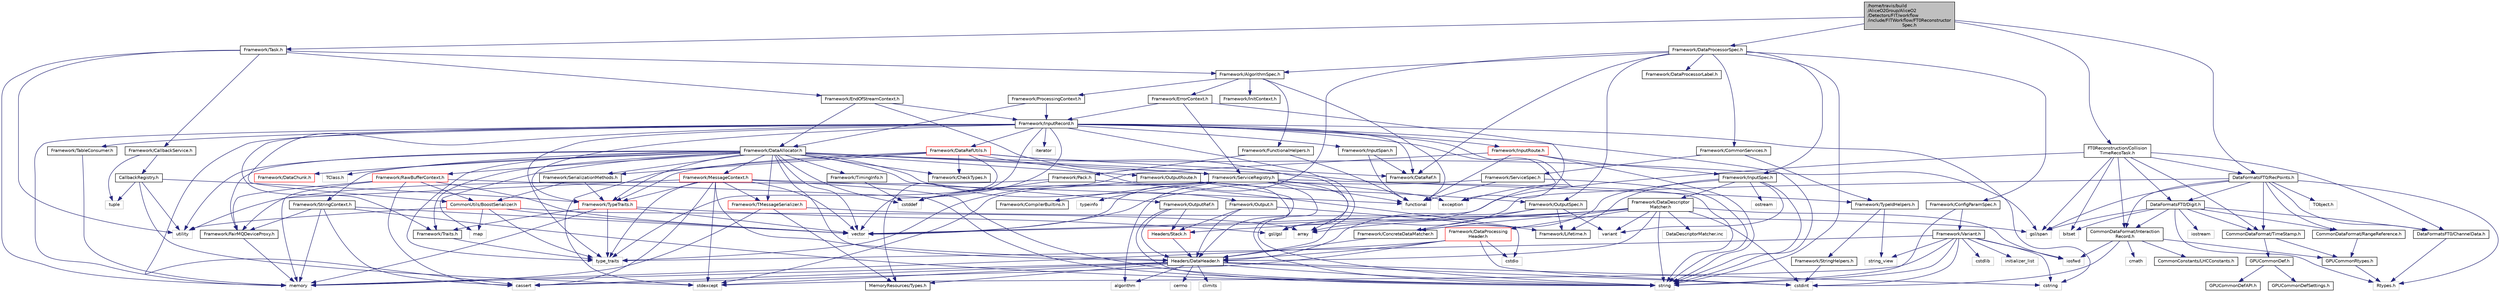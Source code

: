 digraph "/home/travis/build/AliceO2Group/AliceO2/Detectors/FIT/workflow/include/FITWorkflow/FT0ReconstructorSpec.h"
{
 // INTERACTIVE_SVG=YES
  bgcolor="transparent";
  edge [fontname="Helvetica",fontsize="10",labelfontname="Helvetica",labelfontsize="10"];
  node [fontname="Helvetica",fontsize="10",shape=record];
  Node0 [label="/home/travis/build\l/AliceO2Group/AliceO2\l/Detectors/FIT/workflow\l/include/FITWorkflow/FT0Reconstructor\lSpec.h",height=0.2,width=0.4,color="black", fillcolor="grey75", style="filled", fontcolor="black"];
  Node0 -> Node1 [color="midnightblue",fontsize="10",style="solid",fontname="Helvetica"];
  Node1 [label="Framework/DataProcessorSpec.h",height=0.2,width=0.4,color="black",URL="$d0/df4/DataProcessorSpec_8h.html"];
  Node1 -> Node2 [color="midnightblue",fontsize="10",style="solid",fontname="Helvetica"];
  Node2 [label="Framework/AlgorithmSpec.h",height=0.2,width=0.4,color="black",URL="$d0/d14/AlgorithmSpec_8h.html"];
  Node2 -> Node3 [color="midnightblue",fontsize="10",style="solid",fontname="Helvetica"];
  Node3 [label="Framework/ProcessingContext.h",height=0.2,width=0.4,color="black",URL="$de/d6a/ProcessingContext_8h.html"];
  Node3 -> Node4 [color="midnightblue",fontsize="10",style="solid",fontname="Helvetica"];
  Node4 [label="Framework/InputRecord.h",height=0.2,width=0.4,color="black",URL="$d6/d5c/InputRecord_8h.html"];
  Node4 -> Node5 [color="midnightblue",fontsize="10",style="solid",fontname="Helvetica"];
  Node5 [label="Framework/DataRef.h",height=0.2,width=0.4,color="black",URL="$d5/dfb/DataRef_8h.html"];
  Node4 -> Node6 [color="midnightblue",fontsize="10",style="solid",fontname="Helvetica"];
  Node6 [label="Framework/DataRefUtils.h",height=0.2,width=0.4,color="red",URL="$d5/db8/DataRefUtils_8h.html"];
  Node6 -> Node5 [color="midnightblue",fontsize="10",style="solid",fontname="Helvetica"];
  Node6 -> Node20 [color="midnightblue",fontsize="10",style="solid",fontname="Helvetica"];
  Node20 [label="Framework/SerializationMethods.h",height=0.2,width=0.4,color="black",URL="$d1/d53/SerializationMethods_8h.html",tooltip="Type wrappers for enfording a specific serialization method. "];
  Node20 -> Node21 [color="midnightblue",fontsize="10",style="solid",fontname="Helvetica"];
  Node21 [label="Framework/TypeTraits.h",height=0.2,width=0.4,color="red",URL="$d0/d95/TypeTraits_8h.html"];
  Node21 -> Node22 [color="midnightblue",fontsize="10",style="solid",fontname="Helvetica"];
  Node22 [label="type_traits",height=0.2,width=0.4,color="grey75"];
  Node21 -> Node23 [color="midnightblue",fontsize="10",style="solid",fontname="Helvetica"];
  Node23 [label="vector",height=0.2,width=0.4,color="grey75"];
  Node21 -> Node16 [color="midnightblue",fontsize="10",style="solid",fontname="Helvetica"];
  Node16 [label="memory",height=0.2,width=0.4,color="grey75"];
  Node21 -> Node24 [color="midnightblue",fontsize="10",style="solid",fontname="Helvetica"];
  Node24 [label="Framework/Traits.h",height=0.2,width=0.4,color="black",URL="$db/d31/Traits_8h.html"];
  Node24 -> Node22 [color="midnightblue",fontsize="10",style="solid",fontname="Helvetica"];
  Node21 -> Node27 [color="midnightblue",fontsize="10",style="solid",fontname="Helvetica"];
  Node27 [label="gsl/gsl",height=0.2,width=0.4,color="grey75"];
  Node20 -> Node28 [color="midnightblue",fontsize="10",style="solid",fontname="Helvetica"];
  Node28 [label="CommonUtils/BoostSerializer.h",height=0.2,width=0.4,color="red",URL="$d7/d91/BoostSerializer_8h.html",tooltip="Templatised boost serializer/deserializer for containers and base types. "];
  Node28 -> Node29 [color="midnightblue",fontsize="10",style="solid",fontname="Helvetica"];
  Node29 [label="utility",height=0.2,width=0.4,color="grey75"];
  Node28 -> Node22 [color="midnightblue",fontsize="10",style="solid",fontname="Helvetica"];
  Node28 -> Node30 [color="midnightblue",fontsize="10",style="solid",fontname="Helvetica"];
  Node30 [label="array",height=0.2,width=0.4,color="grey75"];
  Node28 -> Node23 [color="midnightblue",fontsize="10",style="solid",fontname="Helvetica"];
  Node28 -> Node32 [color="midnightblue",fontsize="10",style="solid",fontname="Helvetica"];
  Node32 [label="map",height=0.2,width=0.4,color="grey75"];
  Node6 -> Node21 [color="midnightblue",fontsize="10",style="solid",fontname="Helvetica"];
  Node6 -> Node44 [color="midnightblue",fontsize="10",style="solid",fontname="Helvetica"];
  Node44 [label="Headers/DataHeader.h",height=0.2,width=0.4,color="black",URL="$dc/dcd/DataHeader_8h.html"];
  Node44 -> Node45 [color="midnightblue",fontsize="10",style="solid",fontname="Helvetica"];
  Node45 [label="cstdint",height=0.2,width=0.4,color="grey75"];
  Node44 -> Node16 [color="midnightblue",fontsize="10",style="solid",fontname="Helvetica"];
  Node44 -> Node46 [color="midnightblue",fontsize="10",style="solid",fontname="Helvetica"];
  Node46 [label="cassert",height=0.2,width=0.4,color="grey75"];
  Node44 -> Node47 [color="midnightblue",fontsize="10",style="solid",fontname="Helvetica"];
  Node47 [label="cstring",height=0.2,width=0.4,color="grey75"];
  Node44 -> Node48 [color="midnightblue",fontsize="10",style="solid",fontname="Helvetica"];
  Node48 [label="algorithm",height=0.2,width=0.4,color="grey75"];
  Node44 -> Node49 [color="midnightblue",fontsize="10",style="solid",fontname="Helvetica"];
  Node49 [label="stdexcept",height=0.2,width=0.4,color="grey75"];
  Node44 -> Node50 [color="midnightblue",fontsize="10",style="solid",fontname="Helvetica"];
  Node50 [label="string",height=0.2,width=0.4,color="grey75"];
  Node44 -> Node51 [color="midnightblue",fontsize="10",style="solid",fontname="Helvetica"];
  Node51 [label="climits",height=0.2,width=0.4,color="grey75"];
  Node44 -> Node18 [color="midnightblue",fontsize="10",style="solid",fontname="Helvetica"];
  Node18 [label="MemoryResources/Types.h",height=0.2,width=0.4,color="black",URL="$d7/df8/Types_8h.html"];
  Node44 -> Node52 [color="midnightblue",fontsize="10",style="solid",fontname="Helvetica"];
  Node52 [label="cerrno",height=0.2,width=0.4,color="grey75"];
  Node6 -> Node77 [color="midnightblue",fontsize="10",style="solid",fontname="Helvetica"];
  Node77 [label="Framework/CheckTypes.h",height=0.2,width=0.4,color="black",URL="$d1/d00/CheckTypes_8h.html"];
  Node6 -> Node27 [color="midnightblue",fontsize="10",style="solid",fontname="Helvetica"];
  Node6 -> Node49 [color="midnightblue",fontsize="10",style="solid",fontname="Helvetica"];
  Node6 -> Node22 [color="midnightblue",fontsize="10",style="solid",fontname="Helvetica"];
  Node4 -> Node79 [color="midnightblue",fontsize="10",style="solid",fontname="Helvetica"];
  Node79 [label="Framework/InputRoute.h",height=0.2,width=0.4,color="red",URL="$d5/d19/InputRoute_8h.html"];
  Node79 -> Node56 [color="midnightblue",fontsize="10",style="solid",fontname="Helvetica"];
  Node56 [label="Framework/InputSpec.h",height=0.2,width=0.4,color="black",URL="$d5/d3f/InputSpec_8h.html"];
  Node56 -> Node53 [color="midnightblue",fontsize="10",style="solid",fontname="Helvetica"];
  Node53 [label="Framework/Lifetime.h",height=0.2,width=0.4,color="black",URL="$dc/dca/Lifetime_8h.html"];
  Node56 -> Node54 [color="midnightblue",fontsize="10",style="solid",fontname="Helvetica"];
  Node54 [label="Framework/ConcreteDataMatcher.h",height=0.2,width=0.4,color="black",URL="$d0/d1b/ConcreteDataMatcher_8h.html"];
  Node54 -> Node44 [color="midnightblue",fontsize="10",style="solid",fontname="Helvetica"];
  Node56 -> Node57 [color="midnightblue",fontsize="10",style="solid",fontname="Helvetica"];
  Node57 [label="Framework/DataDescriptor\lMatcher.h",height=0.2,width=0.4,color="black",URL="$d3/da3/DataDescriptorMatcher_8h.html"];
  Node57 -> Node54 [color="midnightblue",fontsize="10",style="solid",fontname="Helvetica"];
  Node57 -> Node58 [color="midnightblue",fontsize="10",style="solid",fontname="Helvetica"];
  Node58 [label="Framework/DataProcessing\lHeader.h",height=0.2,width=0.4,color="red",URL="$d6/dc9/DataProcessingHeader_8h.html"];
  Node58 -> Node44 [color="midnightblue",fontsize="10",style="solid",fontname="Helvetica"];
  Node58 -> Node45 [color="midnightblue",fontsize="10",style="solid",fontname="Helvetica"];
  Node58 -> Node59 [color="midnightblue",fontsize="10",style="solid",fontname="Helvetica"];
  Node59 [label="cstdio",height=0.2,width=0.4,color="grey75"];
  Node58 -> Node16 [color="midnightblue",fontsize="10",style="solid",fontname="Helvetica"];
  Node58 -> Node46 [color="midnightblue",fontsize="10",style="solid",fontname="Helvetica"];
  Node57 -> Node44 [color="midnightblue",fontsize="10",style="solid",fontname="Helvetica"];
  Node57 -> Node61 [color="midnightblue",fontsize="10",style="solid",fontname="Helvetica"];
  Node61 [label="Headers/Stack.h",height=0.2,width=0.4,color="red",URL="$d4/d00/Headers_2include_2Headers_2Stack_8h.html"];
  Node61 -> Node44 [color="midnightblue",fontsize="10",style="solid",fontname="Helvetica"];
  Node57 -> Node30 [color="midnightblue",fontsize="10",style="solid",fontname="Helvetica"];
  Node57 -> Node45 [color="midnightblue",fontsize="10",style="solid",fontname="Helvetica"];
  Node57 -> Node72 [color="midnightblue",fontsize="10",style="solid",fontname="Helvetica"];
  Node72 [label="iosfwd",height=0.2,width=0.4,color="grey75"];
  Node57 -> Node50 [color="midnightblue",fontsize="10",style="solid",fontname="Helvetica"];
  Node57 -> Node55 [color="midnightblue",fontsize="10",style="solid",fontname="Helvetica"];
  Node55 [label="variant",height=0.2,width=0.4,color="grey75"];
  Node57 -> Node23 [color="midnightblue",fontsize="10",style="solid",fontname="Helvetica"];
  Node57 -> Node73 [color="midnightblue",fontsize="10",style="solid",fontname="Helvetica"];
  Node73 [label="DataDescriptorMatcher.inc",height=0.2,width=0.4,color="grey75"];
  Node56 -> Node50 [color="midnightblue",fontsize="10",style="solid",fontname="Helvetica"];
  Node56 -> Node74 [color="midnightblue",fontsize="10",style="solid",fontname="Helvetica"];
  Node74 [label="ostream",height=0.2,width=0.4,color="grey75"];
  Node56 -> Node55 [color="midnightblue",fontsize="10",style="solid",fontname="Helvetica"];
  Node79 -> Node83 [color="midnightblue",fontsize="10",style="solid",fontname="Helvetica"];
  Node83 [label="cstddef",height=0.2,width=0.4,color="grey75"];
  Node79 -> Node50 [color="midnightblue",fontsize="10",style="solid",fontname="Helvetica"];
  Node79 -> Node82 [color="midnightblue",fontsize="10",style="solid",fontname="Helvetica"];
  Node82 [label="functional",height=0.2,width=0.4,color="grey75"];
  Node4 -> Node21 [color="midnightblue",fontsize="10",style="solid",fontname="Helvetica"];
  Node4 -> Node84 [color="midnightblue",fontsize="10",style="solid",fontname="Helvetica"];
  Node84 [label="Framework/InputSpan.h",height=0.2,width=0.4,color="black",URL="$da/d0f/InputSpan_8h.html"];
  Node84 -> Node5 [color="midnightblue",fontsize="10",style="solid",fontname="Helvetica"];
  Node84 -> Node82 [color="midnightblue",fontsize="10",style="solid",fontname="Helvetica"];
  Node4 -> Node85 [color="midnightblue",fontsize="10",style="solid",fontname="Helvetica"];
  Node85 [label="Framework/TableConsumer.h",height=0.2,width=0.4,color="black",URL="$dc/d03/TableConsumer_8h.html"];
  Node85 -> Node16 [color="midnightblue",fontsize="10",style="solid",fontname="Helvetica"];
  Node4 -> Node24 [color="midnightblue",fontsize="10",style="solid",fontname="Helvetica"];
  Node4 -> Node18 [color="midnightblue",fontsize="10",style="solid",fontname="Helvetica"];
  Node4 -> Node44 [color="midnightblue",fontsize="10",style="solid",fontname="Helvetica"];
  Node4 -> Node28 [color="midnightblue",fontsize="10",style="solid",fontname="Helvetica"];
  Node4 -> Node27 [color="midnightblue",fontsize="10",style="solid",fontname="Helvetica"];
  Node4 -> Node86 [color="midnightblue",fontsize="10",style="solid",fontname="Helvetica"];
  Node86 [label="iterator",height=0.2,width=0.4,color="grey75"];
  Node4 -> Node50 [color="midnightblue",fontsize="10",style="solid",fontname="Helvetica"];
  Node4 -> Node23 [color="midnightblue",fontsize="10",style="solid",fontname="Helvetica"];
  Node4 -> Node47 [color="midnightblue",fontsize="10",style="solid",fontname="Helvetica"];
  Node4 -> Node46 [color="midnightblue",fontsize="10",style="solid",fontname="Helvetica"];
  Node4 -> Node87 [color="midnightblue",fontsize="10",style="solid",fontname="Helvetica"];
  Node87 [label="exception",height=0.2,width=0.4,color="grey75"];
  Node4 -> Node16 [color="midnightblue",fontsize="10",style="solid",fontname="Helvetica"];
  Node4 -> Node22 [color="midnightblue",fontsize="10",style="solid",fontname="Helvetica"];
  Node3 -> Node88 [color="midnightblue",fontsize="10",style="solid",fontname="Helvetica"];
  Node88 [label="Framework/DataAllocator.h",height=0.2,width=0.4,color="black",URL="$d1/d28/DataAllocator_8h.html"];
  Node88 -> Node89 [color="midnightblue",fontsize="10",style="solid",fontname="Helvetica"];
  Node89 [label="Framework/MessageContext.h",height=0.2,width=0.4,color="red",URL="$dc/dc4/MessageContext_8h.html"];
  Node89 -> Node92 [color="midnightblue",fontsize="10",style="solid",fontname="Helvetica"];
  Node92 [label="Framework/FairMQDeviceProxy.h",height=0.2,width=0.4,color="black",URL="$d8/d71/FairMQDeviceProxy_8h.html"];
  Node92 -> Node16 [color="midnightblue",fontsize="10",style="solid",fontname="Helvetica"];
  Node89 -> Node8 [color="midnightblue",fontsize="10",style="solid",fontname="Helvetica"];
  Node8 [label="Framework/TMessageSerializer.h",height=0.2,width=0.4,color="red",URL="$d8/d3c/TMessageSerializer_8h.html"];
  Node8 -> Node15 [color="midnightblue",fontsize="10",style="solid",fontname="Helvetica"];
  Node15 [label="gsl/span",height=0.2,width=0.4,color="grey75"];
  Node8 -> Node16 [color="midnightblue",fontsize="10",style="solid",fontname="Helvetica"];
  Node8 -> Node18 [color="midnightblue",fontsize="10",style="solid",fontname="Helvetica"];
  Node89 -> Node21 [color="midnightblue",fontsize="10",style="solid",fontname="Helvetica"];
  Node89 -> Node44 [color="midnightblue",fontsize="10",style="solid",fontname="Helvetica"];
  Node89 -> Node46 [color="midnightblue",fontsize="10",style="solid",fontname="Helvetica"];
  Node89 -> Node82 [color="midnightblue",fontsize="10",style="solid",fontname="Helvetica"];
  Node89 -> Node49 [color="midnightblue",fontsize="10",style="solid",fontname="Helvetica"];
  Node89 -> Node50 [color="midnightblue",fontsize="10",style="solid",fontname="Helvetica"];
  Node89 -> Node22 [color="midnightblue",fontsize="10",style="solid",fontname="Helvetica"];
  Node89 -> Node23 [color="midnightblue",fontsize="10",style="solid",fontname="Helvetica"];
  Node88 -> Node94 [color="midnightblue",fontsize="10",style="solid",fontname="Helvetica"];
  Node94 [label="Framework/StringContext.h",height=0.2,width=0.4,color="black",URL="$dd/df6/StringContext_8h.html"];
  Node94 -> Node92 [color="midnightblue",fontsize="10",style="solid",fontname="Helvetica"];
  Node94 -> Node23 [color="midnightblue",fontsize="10",style="solid",fontname="Helvetica"];
  Node94 -> Node46 [color="midnightblue",fontsize="10",style="solid",fontname="Helvetica"];
  Node94 -> Node50 [color="midnightblue",fontsize="10",style="solid",fontname="Helvetica"];
  Node94 -> Node16 [color="midnightblue",fontsize="10",style="solid",fontname="Helvetica"];
  Node88 -> Node95 [color="midnightblue",fontsize="10",style="solid",fontname="Helvetica"];
  Node95 [label="Framework/RawBufferContext.h",height=0.2,width=0.4,color="red",URL="$d8/d25/RawBufferContext_8h.html",tooltip=" "];
  Node95 -> Node92 [color="midnightblue",fontsize="10",style="solid",fontname="Helvetica"];
  Node95 -> Node28 [color="midnightblue",fontsize="10",style="solid",fontname="Helvetica"];
  Node95 -> Node23 [color="midnightblue",fontsize="10",style="solid",fontname="Helvetica"];
  Node95 -> Node46 [color="midnightblue",fontsize="10",style="solid",fontname="Helvetica"];
  Node95 -> Node50 [color="midnightblue",fontsize="10",style="solid",fontname="Helvetica"];
  Node95 -> Node16 [color="midnightblue",fontsize="10",style="solid",fontname="Helvetica"];
  Node88 -> Node75 [color="midnightblue",fontsize="10",style="solid",fontname="Helvetica"];
  Node75 [label="Framework/Output.h",height=0.2,width=0.4,color="black",URL="$d3/ddf/Output_8h.html"];
  Node75 -> Node44 [color="midnightblue",fontsize="10",style="solid",fontname="Helvetica"];
  Node75 -> Node53 [color="midnightblue",fontsize="10",style="solid",fontname="Helvetica"];
  Node75 -> Node61 [color="midnightblue",fontsize="10",style="solid",fontname="Helvetica"];
  Node88 -> Node97 [color="midnightblue",fontsize="10",style="solid",fontname="Helvetica"];
  Node97 [label="Framework/OutputRef.h",height=0.2,width=0.4,color="black",URL="$d6/d5a/OutputRef_8h.html"];
  Node97 -> Node44 [color="midnightblue",fontsize="10",style="solid",fontname="Helvetica"];
  Node97 -> Node61 [color="midnightblue",fontsize="10",style="solid",fontname="Helvetica"];
  Node97 -> Node50 [color="midnightblue",fontsize="10",style="solid",fontname="Helvetica"];
  Node88 -> Node98 [color="midnightblue",fontsize="10",style="solid",fontname="Helvetica"];
  Node98 [label="Framework/OutputRoute.h",height=0.2,width=0.4,color="black",URL="$d6/df4/OutputRoute_8h.html"];
  Node98 -> Node43 [color="midnightblue",fontsize="10",style="solid",fontname="Helvetica"];
  Node43 [label="Framework/OutputSpec.h",height=0.2,width=0.4,color="black",URL="$db/d2d/OutputSpec_8h.html"];
  Node43 -> Node44 [color="midnightblue",fontsize="10",style="solid",fontname="Helvetica"];
  Node43 -> Node53 [color="midnightblue",fontsize="10",style="solid",fontname="Helvetica"];
  Node43 -> Node54 [color="midnightblue",fontsize="10",style="solid",fontname="Helvetica"];
  Node43 -> Node55 [color="midnightblue",fontsize="10",style="solid",fontname="Helvetica"];
  Node98 -> Node83 [color="midnightblue",fontsize="10",style="solid",fontname="Helvetica"];
  Node98 -> Node50 [color="midnightblue",fontsize="10",style="solid",fontname="Helvetica"];
  Node88 -> Node99 [color="midnightblue",fontsize="10",style="solid",fontname="Helvetica"];
  Node99 [label="Framework/DataChunk.h",height=0.2,width=0.4,color="red",URL="$d7/d31/DataChunk_8h.html"];
  Node88 -> Node92 [color="midnightblue",fontsize="10",style="solid",fontname="Helvetica"];
  Node88 -> Node100 [color="midnightblue",fontsize="10",style="solid",fontname="Helvetica"];
  Node100 [label="Framework/TimingInfo.h",height=0.2,width=0.4,color="black",URL="$da/d2b/TimingInfo_8h.html"];
  Node100 -> Node83 [color="midnightblue",fontsize="10",style="solid",fontname="Helvetica"];
  Node88 -> Node8 [color="midnightblue",fontsize="10",style="solid",fontname="Helvetica"];
  Node88 -> Node21 [color="midnightblue",fontsize="10",style="solid",fontname="Helvetica"];
  Node88 -> Node24 [color="midnightblue",fontsize="10",style="solid",fontname="Helvetica"];
  Node88 -> Node20 [color="midnightblue",fontsize="10",style="solid",fontname="Helvetica"];
  Node88 -> Node77 [color="midnightblue",fontsize="10",style="solid",fontname="Helvetica"];
  Node88 -> Node101 [color="midnightblue",fontsize="10",style="solid",fontname="Helvetica"];
  Node101 [label="Framework/ServiceRegistry.h",height=0.2,width=0.4,color="black",URL="$d8/d17/ServiceRegistry_8h.html"];
  Node101 -> Node102 [color="midnightblue",fontsize="10",style="solid",fontname="Helvetica"];
  Node102 [label="Framework/CompilerBuiltins.h",height=0.2,width=0.4,color="black",URL="$d9/de8/CompilerBuiltins_8h.html"];
  Node101 -> Node103 [color="midnightblue",fontsize="10",style="solid",fontname="Helvetica"];
  Node103 [label="Framework/TypeIdHelpers.h",height=0.2,width=0.4,color="black",URL="$d2/d9a/TypeIdHelpers_8h.html"];
  Node103 -> Node104 [color="midnightblue",fontsize="10",style="solid",fontname="Helvetica"];
  Node104 [label="string_view",height=0.2,width=0.4,color="grey75"];
  Node103 -> Node105 [color="midnightblue",fontsize="10",style="solid",fontname="Helvetica"];
  Node105 [label="Framework/StringHelpers.h",height=0.2,width=0.4,color="black",URL="$db/dff/StringHelpers_8h.html"];
  Node105 -> Node45 [color="midnightblue",fontsize="10",style="solid",fontname="Helvetica"];
  Node101 -> Node48 [color="midnightblue",fontsize="10",style="solid",fontname="Helvetica"];
  Node101 -> Node30 [color="midnightblue",fontsize="10",style="solid",fontname="Helvetica"];
  Node101 -> Node87 [color="midnightblue",fontsize="10",style="solid",fontname="Helvetica"];
  Node101 -> Node82 [color="midnightblue",fontsize="10",style="solid",fontname="Helvetica"];
  Node101 -> Node50 [color="midnightblue",fontsize="10",style="solid",fontname="Helvetica"];
  Node101 -> Node22 [color="midnightblue",fontsize="10",style="solid",fontname="Helvetica"];
  Node101 -> Node106 [color="midnightblue",fontsize="10",style="solid",fontname="Helvetica"];
  Node106 [label="typeinfo",height=0.2,width=0.4,color="grey75"];
  Node101 -> Node49 [color="midnightblue",fontsize="10",style="solid",fontname="Helvetica"];
  Node88 -> Node44 [color="midnightblue",fontsize="10",style="solid",fontname="Helvetica"];
  Node88 -> Node19 [color="midnightblue",fontsize="10",style="solid",fontname="Helvetica"];
  Node19 [label="TClass.h",height=0.2,width=0.4,color="grey75"];
  Node88 -> Node15 [color="midnightblue",fontsize="10",style="solid",fontname="Helvetica"];
  Node88 -> Node23 [color="midnightblue",fontsize="10",style="solid",fontname="Helvetica"];
  Node88 -> Node32 [color="midnightblue",fontsize="10",style="solid",fontname="Helvetica"];
  Node88 -> Node50 [color="midnightblue",fontsize="10",style="solid",fontname="Helvetica"];
  Node88 -> Node29 [color="midnightblue",fontsize="10",style="solid",fontname="Helvetica"];
  Node88 -> Node22 [color="midnightblue",fontsize="10",style="solid",fontname="Helvetica"];
  Node88 -> Node83 [color="midnightblue",fontsize="10",style="solid",fontname="Helvetica"];
  Node2 -> Node107 [color="midnightblue",fontsize="10",style="solid",fontname="Helvetica"];
  Node107 [label="Framework/ErrorContext.h",height=0.2,width=0.4,color="black",URL="$d7/dad/ErrorContext_8h.html"];
  Node107 -> Node4 [color="midnightblue",fontsize="10",style="solid",fontname="Helvetica"];
  Node107 -> Node101 [color="midnightblue",fontsize="10",style="solid",fontname="Helvetica"];
  Node107 -> Node87 [color="midnightblue",fontsize="10",style="solid",fontname="Helvetica"];
  Node2 -> Node108 [color="midnightblue",fontsize="10",style="solid",fontname="Helvetica"];
  Node108 [label="Framework/InitContext.h",height=0.2,width=0.4,color="black",URL="$d4/d2b/InitContext_8h.html"];
  Node2 -> Node109 [color="midnightblue",fontsize="10",style="solid",fontname="Helvetica"];
  Node109 [label="Framework/FunctionalHelpers.h",height=0.2,width=0.4,color="black",URL="$de/d9b/FunctionalHelpers_8h.html"];
  Node109 -> Node110 [color="midnightblue",fontsize="10",style="solid",fontname="Helvetica"];
  Node110 [label="Framework/Pack.h",height=0.2,width=0.4,color="black",URL="$dd/dce/Pack_8h.html"];
  Node110 -> Node83 [color="midnightblue",fontsize="10",style="solid",fontname="Helvetica"];
  Node110 -> Node29 [color="midnightblue",fontsize="10",style="solid",fontname="Helvetica"];
  Node110 -> Node59 [color="midnightblue",fontsize="10",style="solid",fontname="Helvetica"];
  Node109 -> Node82 [color="midnightblue",fontsize="10",style="solid",fontname="Helvetica"];
  Node2 -> Node82 [color="midnightblue",fontsize="10",style="solid",fontname="Helvetica"];
  Node1 -> Node111 [color="midnightblue",fontsize="10",style="solid",fontname="Helvetica"];
  Node111 [label="Framework/ConfigParamSpec.h",height=0.2,width=0.4,color="black",URL="$d0/d1c/ConfigParamSpec_8h.html"];
  Node111 -> Node112 [color="midnightblue",fontsize="10",style="solid",fontname="Helvetica"];
  Node112 [label="Framework/Variant.h",height=0.2,width=0.4,color="black",URL="$de/d56/Variant_8h.html"];
  Node112 -> Node22 [color="midnightblue",fontsize="10",style="solid",fontname="Helvetica"];
  Node112 -> Node47 [color="midnightblue",fontsize="10",style="solid",fontname="Helvetica"];
  Node112 -> Node45 [color="midnightblue",fontsize="10",style="solid",fontname="Helvetica"];
  Node112 -> Node113 [color="midnightblue",fontsize="10",style="solid",fontname="Helvetica"];
  Node113 [label="cstdlib",height=0.2,width=0.4,color="grey75"];
  Node112 -> Node49 [color="midnightblue",fontsize="10",style="solid",fontname="Helvetica"];
  Node112 -> Node72 [color="midnightblue",fontsize="10",style="solid",fontname="Helvetica"];
  Node112 -> Node114 [color="midnightblue",fontsize="10",style="solid",fontname="Helvetica"];
  Node114 [label="initializer_list",height=0.2,width=0.4,color="grey75"];
  Node112 -> Node104 [color="midnightblue",fontsize="10",style="solid",fontname="Helvetica"];
  Node112 -> Node50 [color="midnightblue",fontsize="10",style="solid",fontname="Helvetica"];
  Node111 -> Node50 [color="midnightblue",fontsize="10",style="solid",fontname="Helvetica"];
  Node1 -> Node115 [color="midnightblue",fontsize="10",style="solid",fontname="Helvetica"];
  Node115 [label="Framework/DataProcessorLabel.h",height=0.2,width=0.4,color="black",URL="$d1/df2/DataProcessorLabel_8h.html"];
  Node1 -> Node5 [color="midnightblue",fontsize="10",style="solid",fontname="Helvetica"];
  Node1 -> Node56 [color="midnightblue",fontsize="10",style="solid",fontname="Helvetica"];
  Node1 -> Node43 [color="midnightblue",fontsize="10",style="solid",fontname="Helvetica"];
  Node1 -> Node116 [color="midnightblue",fontsize="10",style="solid",fontname="Helvetica"];
  Node116 [label="Framework/CommonServices.h",height=0.2,width=0.4,color="black",URL="$d8/d02/CommonServices_8h.html"];
  Node116 -> Node117 [color="midnightblue",fontsize="10",style="solid",fontname="Helvetica"];
  Node117 [label="Framework/ServiceSpec.h",height=0.2,width=0.4,color="black",URL="$d4/d61/ServiceSpec_8h.html"];
  Node117 -> Node82 [color="midnightblue",fontsize="10",style="solid",fontname="Helvetica"];
  Node117 -> Node50 [color="midnightblue",fontsize="10",style="solid",fontname="Helvetica"];
  Node117 -> Node23 [color="midnightblue",fontsize="10",style="solid",fontname="Helvetica"];
  Node116 -> Node103 [color="midnightblue",fontsize="10",style="solid",fontname="Helvetica"];
  Node1 -> Node50 [color="midnightblue",fontsize="10",style="solid",fontname="Helvetica"];
  Node1 -> Node23 [color="midnightblue",fontsize="10",style="solid",fontname="Helvetica"];
  Node0 -> Node118 [color="midnightblue",fontsize="10",style="solid",fontname="Helvetica"];
  Node118 [label="Framework/Task.h",height=0.2,width=0.4,color="black",URL="$df/d4f/Task_8h.html"];
  Node118 -> Node2 [color="midnightblue",fontsize="10",style="solid",fontname="Helvetica"];
  Node118 -> Node119 [color="midnightblue",fontsize="10",style="solid",fontname="Helvetica"];
  Node119 [label="Framework/CallbackService.h",height=0.2,width=0.4,color="black",URL="$d9/d7f/CallbackService_8h.html"];
  Node119 -> Node120 [color="midnightblue",fontsize="10",style="solid",fontname="Helvetica"];
  Node120 [label="CallbackRegistry.h",height=0.2,width=0.4,color="black",URL="$d7/d3e/CallbackRegistry_8h.html",tooltip="A generic registry for callbacks. "];
  Node120 -> Node21 [color="midnightblue",fontsize="10",style="solid",fontname="Helvetica"];
  Node120 -> Node121 [color="midnightblue",fontsize="10",style="solid",fontname="Helvetica"];
  Node121 [label="tuple",height=0.2,width=0.4,color="grey75"];
  Node120 -> Node49 [color="midnightblue",fontsize="10",style="solid",fontname="Helvetica"];
  Node120 -> Node29 [color="midnightblue",fontsize="10",style="solid",fontname="Helvetica"];
  Node119 -> Node121 [color="midnightblue",fontsize="10",style="solid",fontname="Helvetica"];
  Node118 -> Node122 [color="midnightblue",fontsize="10",style="solid",fontname="Helvetica"];
  Node122 [label="Framework/EndOfStreamContext.h",height=0.2,width=0.4,color="black",URL="$d0/d77/EndOfStreamContext_8h.html"];
  Node122 -> Node4 [color="midnightblue",fontsize="10",style="solid",fontname="Helvetica"];
  Node122 -> Node101 [color="midnightblue",fontsize="10",style="solid",fontname="Helvetica"];
  Node122 -> Node88 [color="midnightblue",fontsize="10",style="solid",fontname="Helvetica"];
  Node118 -> Node29 [color="midnightblue",fontsize="10",style="solid",fontname="Helvetica"];
  Node118 -> Node16 [color="midnightblue",fontsize="10",style="solid",fontname="Helvetica"];
  Node0 -> Node123 [color="midnightblue",fontsize="10",style="solid",fontname="Helvetica"];
  Node123 [label="FT0Reconstruction/Collision\lTimeRecoTask.h",height=0.2,width=0.4,color="black",URL="$d1/d6c/CollisionTimeRecoTask_8h.html",tooltip="Definition of the FDD reconstruction. "];
  Node123 -> Node23 [color="midnightblue",fontsize="10",style="solid",fontname="Helvetica"];
  Node123 -> Node124 [color="midnightblue",fontsize="10",style="solid",fontname="Helvetica"];
  Node124 [label="DataFormatsFT0/Digit.h",height=0.2,width=0.4,color="black",URL="$d0/d0a/DataFormats_2Detectors_2FIT_2FT0_2include_2DataFormatsFT0_2Digit_8h.html"];
  Node124 -> Node125 [color="midnightblue",fontsize="10",style="solid",fontname="Helvetica"];
  Node125 [label="CommonDataFormat/Interaction\lRecord.h",height=0.2,width=0.4,color="black",URL="$d9/d80/InteractionRecord_8h.html"];
  Node125 -> Node126 [color="midnightblue",fontsize="10",style="solid",fontname="Helvetica"];
  Node126 [label="GPUCommonRtypes.h",height=0.2,width=0.4,color="black",URL="$d2/d45/GPUCommonRtypes_8h.html"];
  Node126 -> Node127 [color="midnightblue",fontsize="10",style="solid",fontname="Helvetica"];
  Node127 [label="Rtypes.h",height=0.2,width=0.4,color="grey75"];
  Node125 -> Node72 [color="midnightblue",fontsize="10",style="solid",fontname="Helvetica"];
  Node125 -> Node128 [color="midnightblue",fontsize="10",style="solid",fontname="Helvetica"];
  Node128 [label="cmath",height=0.2,width=0.4,color="grey75"];
  Node125 -> Node45 [color="midnightblue",fontsize="10",style="solid",fontname="Helvetica"];
  Node125 -> Node129 [color="midnightblue",fontsize="10",style="solid",fontname="Helvetica"];
  Node129 [label="CommonConstants/LHCConstants.h",height=0.2,width=0.4,color="black",URL="$d4/dc6/LHCConstants_8h.html",tooltip="Header to collect LHC related constants. "];
  Node124 -> Node130 [color="midnightblue",fontsize="10",style="solid",fontname="Helvetica"];
  Node130 [label="CommonDataFormat/RangeReference.h",height=0.2,width=0.4,color="black",URL="$de/d64/RangeReference_8h.html",tooltip="Class to refer to the 1st entry and N elements of some group in the continuous container. "];
  Node130 -> Node126 [color="midnightblue",fontsize="10",style="solid",fontname="Helvetica"];
  Node124 -> Node131 [color="midnightblue",fontsize="10",style="solid",fontname="Helvetica"];
  Node131 [label="CommonDataFormat/TimeStamp.h",height=0.2,width=0.4,color="black",URL="$df/d5d/common_2include_2CommonDataFormat_2TimeStamp_8h.html"];
  Node131 -> Node126 [color="midnightblue",fontsize="10",style="solid",fontname="Helvetica"];
  Node131 -> Node132 [color="midnightblue",fontsize="10",style="solid",fontname="Helvetica"];
  Node132 [label="GPUCommonDef.h",height=0.2,width=0.4,color="black",URL="$df/d21/GPUCommonDef_8h.html"];
  Node132 -> Node133 [color="midnightblue",fontsize="10",style="solid",fontname="Helvetica"];
  Node133 [label="GPUCommonDefSettings.h",height=0.2,width=0.4,color="black",URL="$d5/d93/GPUCommonDefSettings_8h.html"];
  Node132 -> Node134 [color="midnightblue",fontsize="10",style="solid",fontname="Helvetica"];
  Node134 [label="GPUCommonDefAPI.h",height=0.2,width=0.4,color="black",URL="$da/d5a/GPUCommonDefAPI_8h.html"];
  Node124 -> Node135 [color="midnightblue",fontsize="10",style="solid",fontname="Helvetica"];
  Node135 [label="DataFormatsFT0/ChannelData.h",height=0.2,width=0.4,color="black",URL="$dc/d44/FIT_2FT0_2include_2DataFormatsFT0_2ChannelData_8h.html"];
  Node135 -> Node127 [color="midnightblue",fontsize="10",style="solid",fontname="Helvetica"];
  Node124 -> Node127 [color="midnightblue",fontsize="10",style="solid",fontname="Helvetica"];
  Node124 -> Node15 [color="midnightblue",fontsize="10",style="solid",fontname="Helvetica"];
  Node124 -> Node136 [color="midnightblue",fontsize="10",style="solid",fontname="Helvetica"];
  Node136 [label="bitset",height=0.2,width=0.4,color="grey75"];
  Node124 -> Node137 [color="midnightblue",fontsize="10",style="solid",fontname="Helvetica"];
  Node137 [label="iostream",height=0.2,width=0.4,color="grey75"];
  Node123 -> Node135 [color="midnightblue",fontsize="10",style="solid",fontname="Helvetica"];
  Node123 -> Node138 [color="midnightblue",fontsize="10",style="solid",fontname="Helvetica"];
  Node138 [label="DataFormatsFT0/RecPoints.h",height=0.2,width=0.4,color="black",URL="$d4/d57/RecPoints_8h.html",tooltip="Definition of the FIT RecPoints class. "];
  Node138 -> Node125 [color="midnightblue",fontsize="10",style="solid",fontname="Helvetica"];
  Node138 -> Node131 [color="midnightblue",fontsize="10",style="solid",fontname="Helvetica"];
  Node138 -> Node135 [color="midnightblue",fontsize="10",style="solid",fontname="Helvetica"];
  Node138 -> Node130 [color="midnightblue",fontsize="10",style="solid",fontname="Helvetica"];
  Node138 -> Node124 [color="midnightblue",fontsize="10",style="solid",fontname="Helvetica"];
  Node138 -> Node30 [color="midnightblue",fontsize="10",style="solid",fontname="Helvetica"];
  Node138 -> Node127 [color="midnightblue",fontsize="10",style="solid",fontname="Helvetica"];
  Node138 -> Node139 [color="midnightblue",fontsize="10",style="solid",fontname="Helvetica"];
  Node139 [label="TObject.h",height=0.2,width=0.4,color="grey75"];
  Node138 -> Node15 [color="midnightblue",fontsize="10",style="solid",fontname="Helvetica"];
  Node123 -> Node125 [color="midnightblue",fontsize="10",style="solid",fontname="Helvetica"];
  Node123 -> Node131 [color="midnightblue",fontsize="10",style="solid",fontname="Helvetica"];
  Node123 -> Node15 [color="midnightblue",fontsize="10",style="solid",fontname="Helvetica"];
  Node123 -> Node136 [color="midnightblue",fontsize="10",style="solid",fontname="Helvetica"];
  Node0 -> Node138 [color="midnightblue",fontsize="10",style="solid",fontname="Helvetica"];
}
